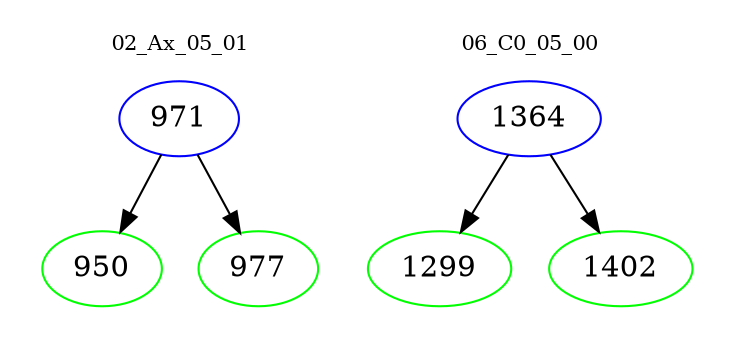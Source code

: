 digraph{
subgraph cluster_0 {
color = white
label = "02_Ax_05_01";
fontsize=10;
T0_971 [label="971", color="blue"]
T0_971 -> T0_950 [color="black"]
T0_950 [label="950", color="green"]
T0_971 -> T0_977 [color="black"]
T0_977 [label="977", color="green"]
}
subgraph cluster_1 {
color = white
label = "06_C0_05_00";
fontsize=10;
T1_1364 [label="1364", color="blue"]
T1_1364 -> T1_1299 [color="black"]
T1_1299 [label="1299", color="green"]
T1_1364 -> T1_1402 [color="black"]
T1_1402 [label="1402", color="green"]
}
}
